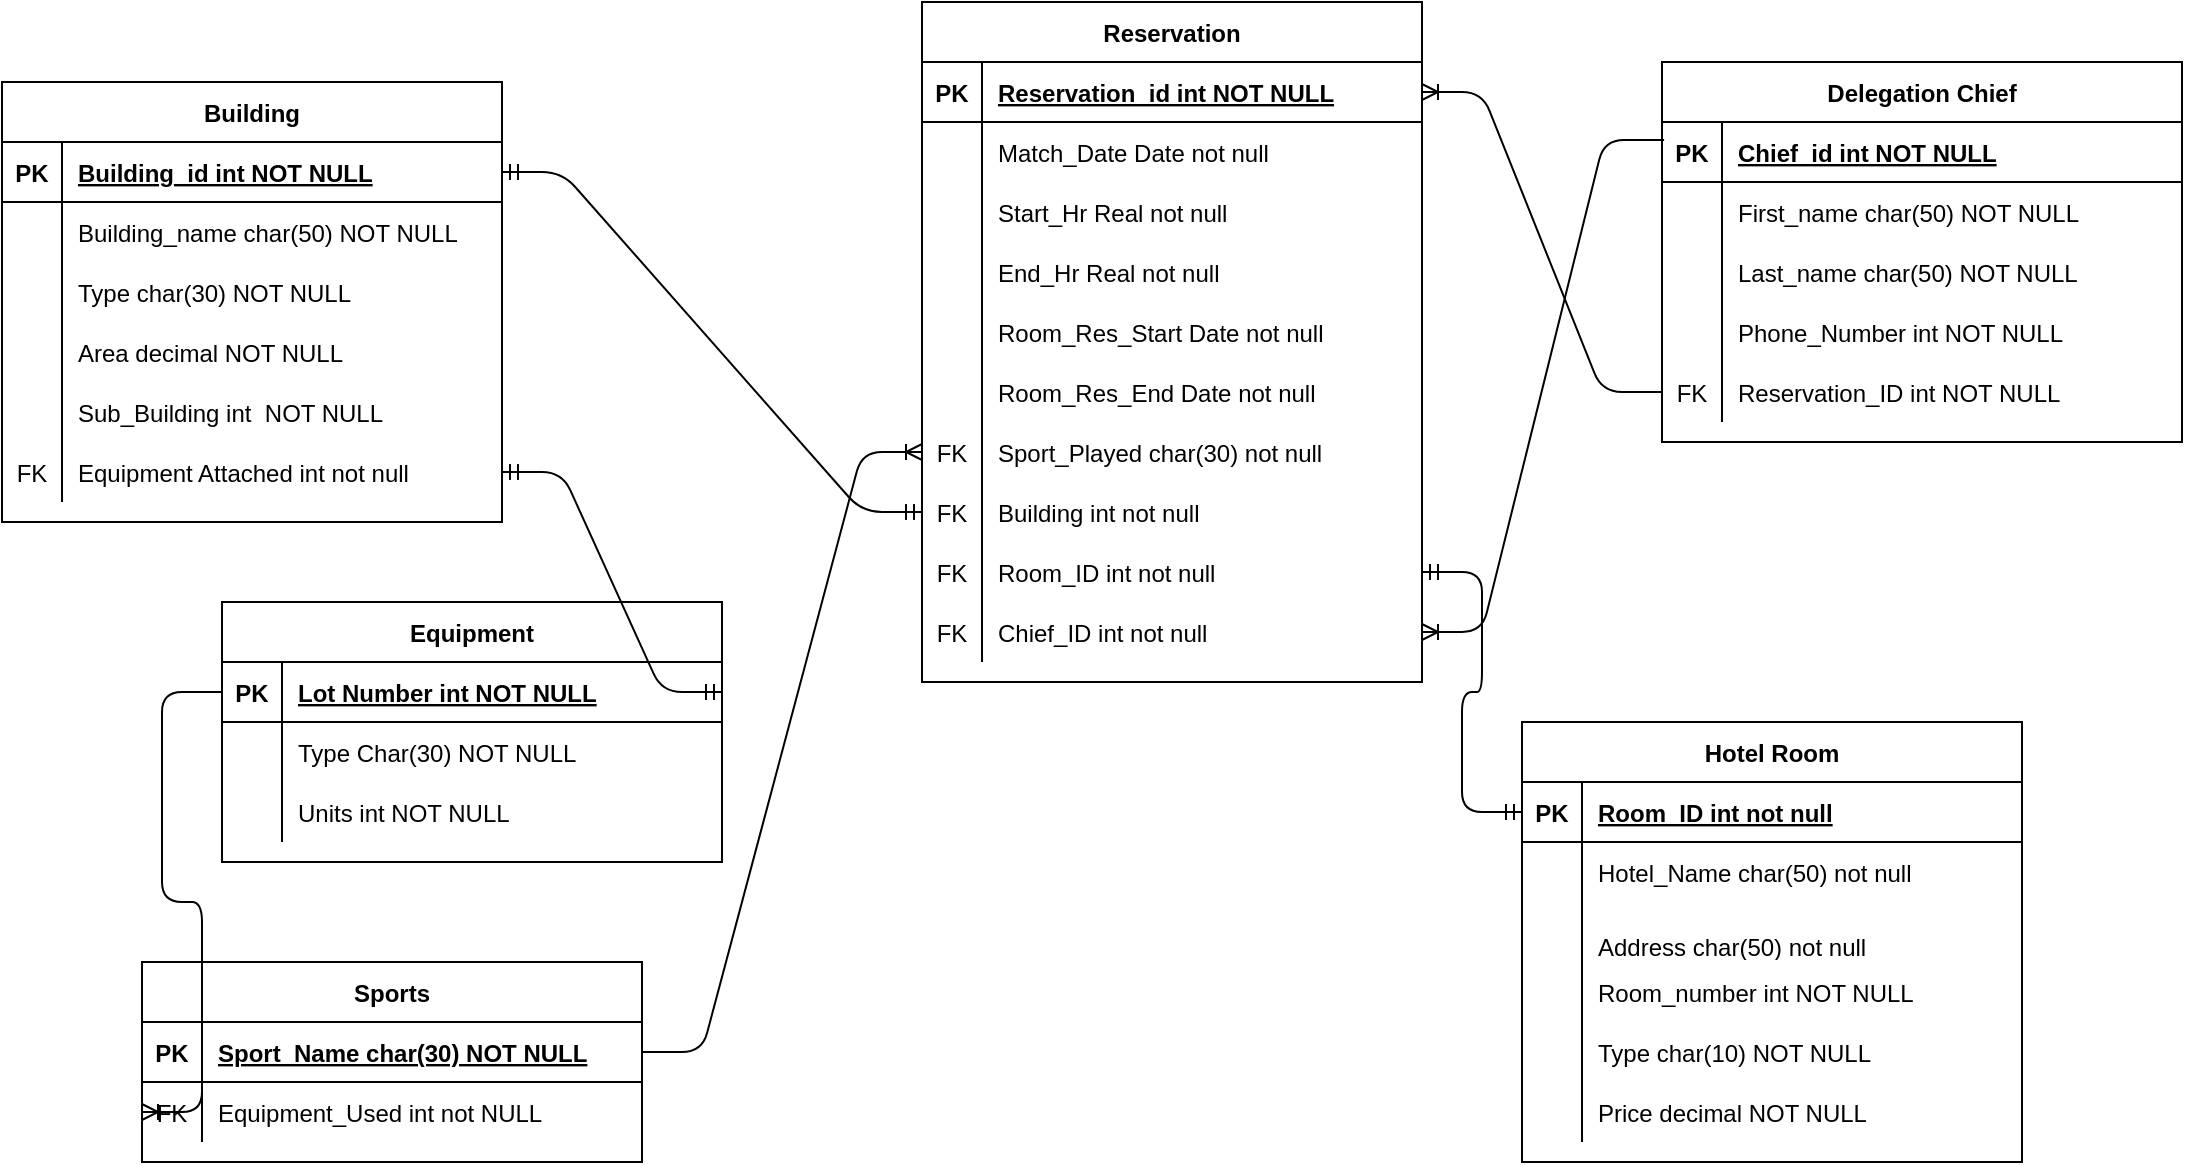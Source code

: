 <mxfile version="13.9.9" type="device"><diagram id="R2lEEEUBdFMjLlhIrx00" name="Page-1"><mxGraphModel dx="1534" dy="621" grid="1" gridSize="10" guides="1" tooltips="1" connect="1" arrows="1" fold="1" page="1" pageScale="1" pageWidth="1169" pageHeight="827" math="0" shadow="0" extFonts="Permanent Marker^https://fonts.googleapis.com/css?family=Permanent+Marker"><root><mxCell id="0"/><mxCell id="1" parent="0"/><mxCell id="C-vyLk0tnHw3VtMMgP7b-2" value="Hotel Room" style="shape=table;startSize=30;container=1;collapsible=1;childLayout=tableLayout;fixedRows=1;rowLines=0;fontStyle=1;align=center;resizeLast=1;" parent="1" vertex="1"><mxGeometry x="790" y="380" width="250" height="220" as="geometry"/></mxCell><mxCell id="C-vyLk0tnHw3VtMMgP7b-3" value="" style="shape=partialRectangle;collapsible=0;dropTarget=0;pointerEvents=0;fillColor=none;points=[[0,0.5],[1,0.5]];portConstraint=eastwest;top=0;left=0;right=0;bottom=1;" parent="C-vyLk0tnHw3VtMMgP7b-2" vertex="1"><mxGeometry y="30" width="250" height="30" as="geometry"/></mxCell><mxCell id="C-vyLk0tnHw3VtMMgP7b-4" value="PK" style="shape=partialRectangle;overflow=hidden;connectable=0;fillColor=none;top=0;left=0;bottom=0;right=0;fontStyle=1;" parent="C-vyLk0tnHw3VtMMgP7b-3" vertex="1"><mxGeometry width="30" height="30" as="geometry"/></mxCell><mxCell id="C-vyLk0tnHw3VtMMgP7b-5" value="Room_ID int not null" style="shape=partialRectangle;overflow=hidden;connectable=0;fillColor=none;top=0;left=0;bottom=0;right=0;align=left;spacingLeft=6;fontStyle=5;" parent="C-vyLk0tnHw3VtMMgP7b-3" vertex="1"><mxGeometry x="30" width="220" height="30" as="geometry"/></mxCell><mxCell id="C-vyLk0tnHw3VtMMgP7b-6" value="" style="shape=partialRectangle;collapsible=0;dropTarget=0;pointerEvents=0;fillColor=none;points=[[0,0.5],[1,0.5]];portConstraint=eastwest;top=0;left=0;right=0;bottom=0;" parent="C-vyLk0tnHw3VtMMgP7b-2" vertex="1"><mxGeometry y="60" width="250" height="30" as="geometry"/></mxCell><mxCell id="C-vyLk0tnHw3VtMMgP7b-7" value="" style="shape=partialRectangle;overflow=hidden;connectable=0;fillColor=none;top=0;left=0;bottom=0;right=0;" parent="C-vyLk0tnHw3VtMMgP7b-6" vertex="1"><mxGeometry width="30" height="30" as="geometry"/></mxCell><mxCell id="C-vyLk0tnHw3VtMMgP7b-8" value="Hotel_Name char(50) not null" style="shape=partialRectangle;overflow=hidden;connectable=0;fillColor=none;top=0;left=0;bottom=0;right=0;align=left;spacingLeft=6;" parent="C-vyLk0tnHw3VtMMgP7b-6" vertex="1"><mxGeometry x="30" width="220" height="30" as="geometry"/></mxCell><mxCell id="C-vyLk0tnHw3VtMMgP7b-9" value="" style="shape=partialRectangle;collapsible=0;dropTarget=0;pointerEvents=0;fillColor=none;points=[[0,0.5],[1,0.5]];portConstraint=eastwest;top=0;left=0;right=0;bottom=0;" parent="C-vyLk0tnHw3VtMMgP7b-2" vertex="1"><mxGeometry y="90" width="250" height="30" as="geometry"/></mxCell><mxCell id="C-vyLk0tnHw3VtMMgP7b-10" value="" style="shape=partialRectangle;overflow=hidden;connectable=0;fillColor=none;top=0;left=0;bottom=0;right=0;" parent="C-vyLk0tnHw3VtMMgP7b-9" vertex="1"><mxGeometry width="30" height="30" as="geometry"/></mxCell><mxCell id="C-vyLk0tnHw3VtMMgP7b-11" value="&#10;Address char(50) not null&#10;" style="shape=partialRectangle;overflow=hidden;connectable=0;fillColor=none;top=0;left=0;bottom=0;right=0;align=left;spacingLeft=6;" parent="C-vyLk0tnHw3VtMMgP7b-9" vertex="1"><mxGeometry x="30" width="220" height="30" as="geometry"/></mxCell><mxCell id="I4n3skwl-xkQf26z5Y97-52" style="shape=partialRectangle;collapsible=0;dropTarget=0;pointerEvents=0;fillColor=none;points=[[0,0.5],[1,0.5]];portConstraint=eastwest;top=0;left=0;right=0;bottom=0;" vertex="1" parent="C-vyLk0tnHw3VtMMgP7b-2"><mxGeometry y="120" width="250" height="30" as="geometry"/></mxCell><mxCell id="I4n3skwl-xkQf26z5Y97-53" style="shape=partialRectangle;overflow=hidden;connectable=0;fillColor=none;top=0;left=0;bottom=0;right=0;" vertex="1" parent="I4n3skwl-xkQf26z5Y97-52"><mxGeometry width="30" height="30" as="geometry"/></mxCell><mxCell id="I4n3skwl-xkQf26z5Y97-54" value="Room_number int NOT NULL" style="shape=partialRectangle;overflow=hidden;connectable=0;fillColor=none;top=0;left=0;bottom=0;right=0;align=left;spacingLeft=6;" vertex="1" parent="I4n3skwl-xkQf26z5Y97-52"><mxGeometry x="30" width="220" height="30" as="geometry"/></mxCell><mxCell id="I4n3skwl-xkQf26z5Y97-55" style="shape=partialRectangle;collapsible=0;dropTarget=0;pointerEvents=0;fillColor=none;points=[[0,0.5],[1,0.5]];portConstraint=eastwest;top=0;left=0;right=0;bottom=0;" vertex="1" parent="C-vyLk0tnHw3VtMMgP7b-2"><mxGeometry y="150" width="250" height="30" as="geometry"/></mxCell><mxCell id="I4n3skwl-xkQf26z5Y97-56" style="shape=partialRectangle;overflow=hidden;connectable=0;fillColor=none;top=0;left=0;bottom=0;right=0;" vertex="1" parent="I4n3skwl-xkQf26z5Y97-55"><mxGeometry width="30" height="30" as="geometry"/></mxCell><mxCell id="I4n3skwl-xkQf26z5Y97-57" value="Type char(10) NOT NULL" style="shape=partialRectangle;overflow=hidden;connectable=0;fillColor=none;top=0;left=0;bottom=0;right=0;align=left;spacingLeft=6;" vertex="1" parent="I4n3skwl-xkQf26z5Y97-55"><mxGeometry x="30" width="220" height="30" as="geometry"/></mxCell><mxCell id="I4n3skwl-xkQf26z5Y97-58" style="shape=partialRectangle;collapsible=0;dropTarget=0;pointerEvents=0;fillColor=none;points=[[0,0.5],[1,0.5]];portConstraint=eastwest;top=0;left=0;right=0;bottom=0;" vertex="1" parent="C-vyLk0tnHw3VtMMgP7b-2"><mxGeometry y="180" width="250" height="30" as="geometry"/></mxCell><mxCell id="I4n3skwl-xkQf26z5Y97-59" style="shape=partialRectangle;overflow=hidden;connectable=0;fillColor=none;top=0;left=0;bottom=0;right=0;" vertex="1" parent="I4n3skwl-xkQf26z5Y97-58"><mxGeometry width="30" height="30" as="geometry"/></mxCell><mxCell id="I4n3skwl-xkQf26z5Y97-60" value="Price decimal NOT NULL" style="shape=partialRectangle;overflow=hidden;connectable=0;fillColor=none;top=0;left=0;bottom=0;right=0;align=left;spacingLeft=6;" vertex="1" parent="I4n3skwl-xkQf26z5Y97-58"><mxGeometry x="30" width="220" height="30" as="geometry"/></mxCell><mxCell id="C-vyLk0tnHw3VtMMgP7b-13" value="Equipment" style="shape=table;startSize=30;container=1;collapsible=1;childLayout=tableLayout;fixedRows=1;rowLines=0;fontStyle=1;align=center;resizeLast=1;" parent="1" vertex="1"><mxGeometry x="140" y="320" width="250" height="130" as="geometry"/></mxCell><mxCell id="C-vyLk0tnHw3VtMMgP7b-14" value="" style="shape=partialRectangle;collapsible=0;dropTarget=0;pointerEvents=0;fillColor=none;points=[[0,0.5],[1,0.5]];portConstraint=eastwest;top=0;left=0;right=0;bottom=1;" parent="C-vyLk0tnHw3VtMMgP7b-13" vertex="1"><mxGeometry y="30" width="250" height="30" as="geometry"/></mxCell><mxCell id="C-vyLk0tnHw3VtMMgP7b-15" value="PK" style="shape=partialRectangle;overflow=hidden;connectable=0;fillColor=none;top=0;left=0;bottom=0;right=0;fontStyle=1;" parent="C-vyLk0tnHw3VtMMgP7b-14" vertex="1"><mxGeometry width="30" height="30" as="geometry"/></mxCell><mxCell id="C-vyLk0tnHw3VtMMgP7b-16" value="Lot Number int NOT NULL " style="shape=partialRectangle;overflow=hidden;connectable=0;fillColor=none;top=0;left=0;bottom=0;right=0;align=left;spacingLeft=6;fontStyle=5;" parent="C-vyLk0tnHw3VtMMgP7b-14" vertex="1"><mxGeometry x="30" width="220" height="30" as="geometry"/></mxCell><mxCell id="C-vyLk0tnHw3VtMMgP7b-17" value="" style="shape=partialRectangle;collapsible=0;dropTarget=0;pointerEvents=0;fillColor=none;points=[[0,0.5],[1,0.5]];portConstraint=eastwest;top=0;left=0;right=0;bottom=0;" parent="C-vyLk0tnHw3VtMMgP7b-13" vertex="1"><mxGeometry y="60" width="250" height="30" as="geometry"/></mxCell><mxCell id="C-vyLk0tnHw3VtMMgP7b-18" value="" style="shape=partialRectangle;overflow=hidden;connectable=0;fillColor=none;top=0;left=0;bottom=0;right=0;" parent="C-vyLk0tnHw3VtMMgP7b-17" vertex="1"><mxGeometry width="30" height="30" as="geometry"/></mxCell><mxCell id="C-vyLk0tnHw3VtMMgP7b-19" value="Type Char(30) NOT NULL" style="shape=partialRectangle;overflow=hidden;connectable=0;fillColor=none;top=0;left=0;bottom=0;right=0;align=left;spacingLeft=6;" parent="C-vyLk0tnHw3VtMMgP7b-17" vertex="1"><mxGeometry x="30" width="220" height="30" as="geometry"/></mxCell><mxCell id="C-vyLk0tnHw3VtMMgP7b-20" value="" style="shape=partialRectangle;collapsible=0;dropTarget=0;pointerEvents=0;fillColor=none;points=[[0,0.5],[1,0.5]];portConstraint=eastwest;top=0;left=0;right=0;bottom=0;" parent="C-vyLk0tnHw3VtMMgP7b-13" vertex="1"><mxGeometry y="90" width="250" height="30" as="geometry"/></mxCell><mxCell id="C-vyLk0tnHw3VtMMgP7b-21" value="" style="shape=partialRectangle;overflow=hidden;connectable=0;fillColor=none;top=0;left=0;bottom=0;right=0;" parent="C-vyLk0tnHw3VtMMgP7b-20" vertex="1"><mxGeometry width="30" height="30" as="geometry"/></mxCell><mxCell id="C-vyLk0tnHw3VtMMgP7b-22" value="Units int NOT NULL" style="shape=partialRectangle;overflow=hidden;connectable=0;fillColor=none;top=0;left=0;bottom=0;right=0;align=left;spacingLeft=6;" parent="C-vyLk0tnHw3VtMMgP7b-20" vertex="1"><mxGeometry x="30" width="220" height="30" as="geometry"/></mxCell><mxCell id="C-vyLk0tnHw3VtMMgP7b-23" value="Building" style="shape=table;startSize=30;container=1;collapsible=1;childLayout=tableLayout;fixedRows=1;rowLines=0;fontStyle=1;align=center;resizeLast=1;" parent="1" vertex="1"><mxGeometry x="30" y="60" width="250" height="220" as="geometry"/></mxCell><mxCell id="C-vyLk0tnHw3VtMMgP7b-24" value="" style="shape=partialRectangle;collapsible=0;dropTarget=0;pointerEvents=0;fillColor=none;points=[[0,0.5],[1,0.5]];portConstraint=eastwest;top=0;left=0;right=0;bottom=1;" parent="C-vyLk0tnHw3VtMMgP7b-23" vertex="1"><mxGeometry y="30" width="250" height="30" as="geometry"/></mxCell><mxCell id="C-vyLk0tnHw3VtMMgP7b-25" value="PK" style="shape=partialRectangle;overflow=hidden;connectable=0;fillColor=none;top=0;left=0;bottom=0;right=0;fontStyle=1;" parent="C-vyLk0tnHw3VtMMgP7b-24" vertex="1"><mxGeometry width="30" height="30" as="geometry"/></mxCell><mxCell id="C-vyLk0tnHw3VtMMgP7b-26" value="Building_id int NOT NULL " style="shape=partialRectangle;overflow=hidden;connectable=0;fillColor=none;top=0;left=0;bottom=0;right=0;align=left;spacingLeft=6;fontStyle=5;" parent="C-vyLk0tnHw3VtMMgP7b-24" vertex="1"><mxGeometry x="30" width="220" height="30" as="geometry"/></mxCell><mxCell id="C-vyLk0tnHw3VtMMgP7b-27" value="" style="shape=partialRectangle;collapsible=0;dropTarget=0;pointerEvents=0;fillColor=none;points=[[0,0.5],[1,0.5]];portConstraint=eastwest;top=0;left=0;right=0;bottom=0;" parent="C-vyLk0tnHw3VtMMgP7b-23" vertex="1"><mxGeometry y="60" width="250" height="30" as="geometry"/></mxCell><mxCell id="C-vyLk0tnHw3VtMMgP7b-28" value="" style="shape=partialRectangle;overflow=hidden;connectable=0;fillColor=none;top=0;left=0;bottom=0;right=0;" parent="C-vyLk0tnHw3VtMMgP7b-27" vertex="1"><mxGeometry width="30" height="30" as="geometry"/></mxCell><mxCell id="C-vyLk0tnHw3VtMMgP7b-29" value="Building_name char(50) NOT NULL" style="shape=partialRectangle;overflow=hidden;connectable=0;fillColor=none;top=0;left=0;bottom=0;right=0;align=left;spacingLeft=6;" parent="C-vyLk0tnHw3VtMMgP7b-27" vertex="1"><mxGeometry x="30" width="220" height="30" as="geometry"/></mxCell><mxCell id="I4n3skwl-xkQf26z5Y97-31" style="shape=partialRectangle;collapsible=0;dropTarget=0;pointerEvents=0;fillColor=none;points=[[0,0.5],[1,0.5]];portConstraint=eastwest;top=0;left=0;right=0;bottom=0;" vertex="1" parent="C-vyLk0tnHw3VtMMgP7b-23"><mxGeometry y="90" width="250" height="30" as="geometry"/></mxCell><mxCell id="I4n3skwl-xkQf26z5Y97-32" style="shape=partialRectangle;overflow=hidden;connectable=0;fillColor=none;top=0;left=0;bottom=0;right=0;" vertex="1" parent="I4n3skwl-xkQf26z5Y97-31"><mxGeometry width="30" height="30" as="geometry"/></mxCell><mxCell id="I4n3skwl-xkQf26z5Y97-33" value="Type char(30) NOT NULL" style="shape=partialRectangle;overflow=hidden;connectable=0;fillColor=none;top=0;left=0;bottom=0;right=0;align=left;spacingLeft=6;" vertex="1" parent="I4n3skwl-xkQf26z5Y97-31"><mxGeometry x="30" width="220" height="30" as="geometry"/></mxCell><mxCell id="I4n3skwl-xkQf26z5Y97-34" style="shape=partialRectangle;collapsible=0;dropTarget=0;pointerEvents=0;fillColor=none;points=[[0,0.5],[1,0.5]];portConstraint=eastwest;top=0;left=0;right=0;bottom=0;" vertex="1" parent="C-vyLk0tnHw3VtMMgP7b-23"><mxGeometry y="120" width="250" height="30" as="geometry"/></mxCell><mxCell id="I4n3skwl-xkQf26z5Y97-35" style="shape=partialRectangle;overflow=hidden;connectable=0;fillColor=none;top=0;left=0;bottom=0;right=0;" vertex="1" parent="I4n3skwl-xkQf26z5Y97-34"><mxGeometry width="30" height="30" as="geometry"/></mxCell><mxCell id="I4n3skwl-xkQf26z5Y97-36" value="Area decimal NOT NULL" style="shape=partialRectangle;overflow=hidden;connectable=0;fillColor=none;top=0;left=0;bottom=0;right=0;align=left;spacingLeft=6;" vertex="1" parent="I4n3skwl-xkQf26z5Y97-34"><mxGeometry x="30" width="220" height="30" as="geometry"/></mxCell><mxCell id="I4n3skwl-xkQf26z5Y97-37" style="shape=partialRectangle;collapsible=0;dropTarget=0;pointerEvents=0;fillColor=none;points=[[0,0.5],[1,0.5]];portConstraint=eastwest;top=0;left=0;right=0;bottom=0;" vertex="1" parent="C-vyLk0tnHw3VtMMgP7b-23"><mxGeometry y="150" width="250" height="30" as="geometry"/></mxCell><mxCell id="I4n3skwl-xkQf26z5Y97-38" style="shape=partialRectangle;overflow=hidden;connectable=0;fillColor=none;top=0;left=0;bottom=0;right=0;" vertex="1" parent="I4n3skwl-xkQf26z5Y97-37"><mxGeometry width="30" height="30" as="geometry"/></mxCell><mxCell id="I4n3skwl-xkQf26z5Y97-39" value="Sub_Building int  NOT NULL" style="shape=partialRectangle;overflow=hidden;connectable=0;fillColor=none;top=0;left=0;bottom=0;right=0;align=left;spacingLeft=6;" vertex="1" parent="I4n3skwl-xkQf26z5Y97-37"><mxGeometry x="30" width="220" height="30" as="geometry"/></mxCell><mxCell id="I4n3skwl-xkQf26z5Y97-43" style="shape=partialRectangle;collapsible=0;dropTarget=0;pointerEvents=0;fillColor=none;points=[[0,0.5],[1,0.5]];portConstraint=eastwest;top=0;left=0;right=0;bottom=0;" vertex="1" parent="C-vyLk0tnHw3VtMMgP7b-23"><mxGeometry y="180" width="250" height="30" as="geometry"/></mxCell><mxCell id="I4n3skwl-xkQf26z5Y97-44" value="FK" style="shape=partialRectangle;overflow=hidden;connectable=0;fillColor=none;top=0;left=0;bottom=0;right=0;" vertex="1" parent="I4n3skwl-xkQf26z5Y97-43"><mxGeometry width="30" height="30" as="geometry"/></mxCell><mxCell id="I4n3skwl-xkQf26z5Y97-45" value="Equipment Attached int not null" style="shape=partialRectangle;overflow=hidden;connectable=0;fillColor=none;top=0;left=0;bottom=0;right=0;align=left;spacingLeft=6;" vertex="1" parent="I4n3skwl-xkQf26z5Y97-43"><mxGeometry x="30" width="220" height="30" as="geometry"/></mxCell><mxCell id="I4n3skwl-xkQf26z5Y97-1" value="Sports" style="shape=table;startSize=30;container=1;collapsible=1;childLayout=tableLayout;fixedRows=1;rowLines=0;fontStyle=1;align=center;resizeLast=1;" vertex="1" parent="1"><mxGeometry x="100" y="500" width="250" height="100" as="geometry"/></mxCell><mxCell id="I4n3skwl-xkQf26z5Y97-2" value="" style="shape=partialRectangle;collapsible=0;dropTarget=0;pointerEvents=0;fillColor=none;points=[[0,0.5],[1,0.5]];portConstraint=eastwest;top=0;left=0;right=0;bottom=1;" vertex="1" parent="I4n3skwl-xkQf26z5Y97-1"><mxGeometry y="30" width="250" height="30" as="geometry"/></mxCell><mxCell id="I4n3skwl-xkQf26z5Y97-3" value="PK" style="shape=partialRectangle;overflow=hidden;connectable=0;fillColor=none;top=0;left=0;bottom=0;right=0;fontStyle=1;" vertex="1" parent="I4n3skwl-xkQf26z5Y97-2"><mxGeometry width="30" height="30" as="geometry"/></mxCell><mxCell id="I4n3skwl-xkQf26z5Y97-4" value="Sport_Name char(30) NOT NULL " style="shape=partialRectangle;overflow=hidden;connectable=0;fillColor=none;top=0;left=0;bottom=0;right=0;align=left;spacingLeft=6;fontStyle=5;" vertex="1" parent="I4n3skwl-xkQf26z5Y97-2"><mxGeometry x="30" width="220" height="30" as="geometry"/></mxCell><mxCell id="I4n3skwl-xkQf26z5Y97-5" value="" style="shape=partialRectangle;collapsible=0;dropTarget=0;pointerEvents=0;fillColor=none;points=[[0,0.5],[1,0.5]];portConstraint=eastwest;top=0;left=0;right=0;bottom=0;" vertex="1" parent="I4n3skwl-xkQf26z5Y97-1"><mxGeometry y="60" width="250" height="30" as="geometry"/></mxCell><mxCell id="I4n3skwl-xkQf26z5Y97-6" value="FK" style="shape=partialRectangle;overflow=hidden;connectable=0;fillColor=none;top=0;left=0;bottom=0;right=0;" vertex="1" parent="I4n3skwl-xkQf26z5Y97-5"><mxGeometry width="30" height="30" as="geometry"/></mxCell><mxCell id="I4n3skwl-xkQf26z5Y97-7" value="Equipment_Used int not NULL" style="shape=partialRectangle;overflow=hidden;connectable=0;fillColor=none;top=0;left=0;bottom=0;right=0;align=left;spacingLeft=6;" vertex="1" parent="I4n3skwl-xkQf26z5Y97-5"><mxGeometry x="30" width="220" height="30" as="geometry"/></mxCell><mxCell id="I4n3skwl-xkQf26z5Y97-11" value="Delegation Chief" style="shape=table;startSize=30;container=1;collapsible=1;childLayout=tableLayout;fixedRows=1;rowLines=0;fontStyle=1;align=center;resizeLast=1;" vertex="1" parent="1"><mxGeometry x="860" y="50" width="260" height="190" as="geometry"/></mxCell><mxCell id="I4n3skwl-xkQf26z5Y97-12" value="" style="shape=partialRectangle;collapsible=0;dropTarget=0;pointerEvents=0;fillColor=none;points=[[0,0.5],[1,0.5]];portConstraint=eastwest;top=0;left=0;right=0;bottom=1;" vertex="1" parent="I4n3skwl-xkQf26z5Y97-11"><mxGeometry y="30" width="260" height="30" as="geometry"/></mxCell><mxCell id="I4n3skwl-xkQf26z5Y97-13" value="PK" style="shape=partialRectangle;overflow=hidden;connectable=0;fillColor=none;top=0;left=0;bottom=0;right=0;fontStyle=1;" vertex="1" parent="I4n3skwl-xkQf26z5Y97-12"><mxGeometry width="30" height="30" as="geometry"/></mxCell><mxCell id="I4n3skwl-xkQf26z5Y97-14" value="Chief_id int NOT NULL " style="shape=partialRectangle;overflow=hidden;connectable=0;fillColor=none;top=0;left=0;bottom=0;right=0;align=left;spacingLeft=6;fontStyle=5;" vertex="1" parent="I4n3skwl-xkQf26z5Y97-12"><mxGeometry x="30" width="230" height="30" as="geometry"/></mxCell><mxCell id="I4n3skwl-xkQf26z5Y97-15" value="" style="shape=partialRectangle;collapsible=0;dropTarget=0;pointerEvents=0;fillColor=none;points=[[0,0.5],[1,0.5]];portConstraint=eastwest;top=0;left=0;right=0;bottom=0;" vertex="1" parent="I4n3skwl-xkQf26z5Y97-11"><mxGeometry y="60" width="260" height="30" as="geometry"/></mxCell><mxCell id="I4n3skwl-xkQf26z5Y97-16" value="" style="shape=partialRectangle;overflow=hidden;connectable=0;fillColor=none;top=0;left=0;bottom=0;right=0;" vertex="1" parent="I4n3skwl-xkQf26z5Y97-15"><mxGeometry width="30" height="30" as="geometry"/></mxCell><mxCell id="I4n3skwl-xkQf26z5Y97-17" value="First_name char(50) NOT NULL" style="shape=partialRectangle;overflow=hidden;connectable=0;fillColor=none;top=0;left=0;bottom=0;right=0;align=left;spacingLeft=6;" vertex="1" parent="I4n3skwl-xkQf26z5Y97-15"><mxGeometry x="30" width="230" height="30" as="geometry"/></mxCell><mxCell id="I4n3skwl-xkQf26z5Y97-18" value="" style="shape=partialRectangle;collapsible=0;dropTarget=0;pointerEvents=0;fillColor=none;points=[[0,0.5],[1,0.5]];portConstraint=eastwest;top=0;left=0;right=0;bottom=0;" vertex="1" parent="I4n3skwl-xkQf26z5Y97-11"><mxGeometry y="90" width="260" height="30" as="geometry"/></mxCell><mxCell id="I4n3skwl-xkQf26z5Y97-19" value="" style="shape=partialRectangle;overflow=hidden;connectable=0;fillColor=none;top=0;left=0;bottom=0;right=0;" vertex="1" parent="I4n3skwl-xkQf26z5Y97-18"><mxGeometry width="30" height="30" as="geometry"/></mxCell><mxCell id="I4n3skwl-xkQf26z5Y97-20" value="Last_name char(50) NOT NULL" style="shape=partialRectangle;overflow=hidden;connectable=0;fillColor=none;top=0;left=0;bottom=0;right=0;align=left;spacingLeft=6;" vertex="1" parent="I4n3skwl-xkQf26z5Y97-18"><mxGeometry x="30" width="230" height="30" as="geometry"/></mxCell><mxCell id="I4n3skwl-xkQf26z5Y97-46" style="shape=partialRectangle;collapsible=0;dropTarget=0;pointerEvents=0;fillColor=none;points=[[0,0.5],[1,0.5]];portConstraint=eastwest;top=0;left=0;right=0;bottom=0;" vertex="1" parent="I4n3skwl-xkQf26z5Y97-11"><mxGeometry y="120" width="260" height="30" as="geometry"/></mxCell><mxCell id="I4n3skwl-xkQf26z5Y97-47" style="shape=partialRectangle;overflow=hidden;connectable=0;fillColor=none;top=0;left=0;bottom=0;right=0;" vertex="1" parent="I4n3skwl-xkQf26z5Y97-46"><mxGeometry width="30" height="30" as="geometry"/></mxCell><mxCell id="I4n3skwl-xkQf26z5Y97-48" value="Phone_Number int NOT NULL" style="shape=partialRectangle;overflow=hidden;connectable=0;fillColor=none;top=0;left=0;bottom=0;right=0;align=left;spacingLeft=6;" vertex="1" parent="I4n3skwl-xkQf26z5Y97-46"><mxGeometry x="30" width="230" height="30" as="geometry"/></mxCell><mxCell id="I4n3skwl-xkQf26z5Y97-49" style="shape=partialRectangle;collapsible=0;dropTarget=0;pointerEvents=0;fillColor=none;points=[[0,0.5],[1,0.5]];portConstraint=eastwest;top=0;left=0;right=0;bottom=0;" vertex="1" parent="I4n3skwl-xkQf26z5Y97-11"><mxGeometry y="150" width="260" height="30" as="geometry"/></mxCell><mxCell id="I4n3skwl-xkQf26z5Y97-50" value="FK" style="shape=partialRectangle;overflow=hidden;connectable=0;fillColor=none;top=0;left=0;bottom=0;right=0;" vertex="1" parent="I4n3skwl-xkQf26z5Y97-49"><mxGeometry width="30" height="30" as="geometry"/></mxCell><mxCell id="I4n3skwl-xkQf26z5Y97-51" value="Reservation_ID int NOT NULL" style="shape=partialRectangle;overflow=hidden;connectable=0;fillColor=none;top=0;left=0;bottom=0;right=0;align=left;spacingLeft=6;" vertex="1" parent="I4n3skwl-xkQf26z5Y97-49"><mxGeometry x="30" width="230" height="30" as="geometry"/></mxCell><mxCell id="I4n3skwl-xkQf26z5Y97-21" value="Reservation" style="shape=table;startSize=30;container=1;collapsible=1;childLayout=tableLayout;fixedRows=1;rowLines=0;fontStyle=1;align=center;resizeLast=1;" vertex="1" parent="1"><mxGeometry x="490" y="20" width="250" height="340" as="geometry"/></mxCell><mxCell id="I4n3skwl-xkQf26z5Y97-22" value="" style="shape=partialRectangle;collapsible=0;dropTarget=0;pointerEvents=0;fillColor=none;points=[[0,0.5],[1,0.5]];portConstraint=eastwest;top=0;left=0;right=0;bottom=1;" vertex="1" parent="I4n3skwl-xkQf26z5Y97-21"><mxGeometry y="30" width="250" height="30" as="geometry"/></mxCell><mxCell id="I4n3skwl-xkQf26z5Y97-23" value="PK" style="shape=partialRectangle;overflow=hidden;connectable=0;fillColor=none;top=0;left=0;bottom=0;right=0;fontStyle=1;" vertex="1" parent="I4n3skwl-xkQf26z5Y97-22"><mxGeometry width="30" height="30" as="geometry"/></mxCell><mxCell id="I4n3skwl-xkQf26z5Y97-24" value="Reservation_id int NOT NULL " style="shape=partialRectangle;overflow=hidden;connectable=0;fillColor=none;top=0;left=0;bottom=0;right=0;align=left;spacingLeft=6;fontStyle=5;" vertex="1" parent="I4n3skwl-xkQf26z5Y97-22"><mxGeometry x="30" width="220" height="30" as="geometry"/></mxCell><mxCell id="I4n3skwl-xkQf26z5Y97-25" value="" style="shape=partialRectangle;collapsible=0;dropTarget=0;pointerEvents=0;fillColor=none;points=[[0,0.5],[1,0.5]];portConstraint=eastwest;top=0;left=0;right=0;bottom=0;" vertex="1" parent="I4n3skwl-xkQf26z5Y97-21"><mxGeometry y="60" width="250" height="30" as="geometry"/></mxCell><mxCell id="I4n3skwl-xkQf26z5Y97-26" value="" style="shape=partialRectangle;overflow=hidden;connectable=0;fillColor=none;top=0;left=0;bottom=0;right=0;" vertex="1" parent="I4n3skwl-xkQf26z5Y97-25"><mxGeometry width="30" height="30" as="geometry"/></mxCell><mxCell id="I4n3skwl-xkQf26z5Y97-27" value="Match_Date Date not null" style="shape=partialRectangle;overflow=hidden;connectable=0;fillColor=none;top=0;left=0;bottom=0;right=0;align=left;spacingLeft=6;" vertex="1" parent="I4n3skwl-xkQf26z5Y97-25"><mxGeometry x="30" width="220" height="30" as="geometry"/></mxCell><mxCell id="I4n3skwl-xkQf26z5Y97-28" value="" style="shape=partialRectangle;collapsible=0;dropTarget=0;pointerEvents=0;fillColor=none;points=[[0,0.5],[1,0.5]];portConstraint=eastwest;top=0;left=0;right=0;bottom=0;" vertex="1" parent="I4n3skwl-xkQf26z5Y97-21"><mxGeometry y="90" width="250" height="30" as="geometry"/></mxCell><mxCell id="I4n3skwl-xkQf26z5Y97-29" value="" style="shape=partialRectangle;overflow=hidden;connectable=0;fillColor=none;top=0;left=0;bottom=0;right=0;" vertex="1" parent="I4n3skwl-xkQf26z5Y97-28"><mxGeometry width="30" height="30" as="geometry"/></mxCell><mxCell id="I4n3skwl-xkQf26z5Y97-30" value="Start_Hr Real not null" style="shape=partialRectangle;overflow=hidden;connectable=0;fillColor=none;top=0;left=0;bottom=0;right=0;align=left;spacingLeft=6;" vertex="1" parent="I4n3skwl-xkQf26z5Y97-28"><mxGeometry x="30" width="220" height="30" as="geometry"/></mxCell><mxCell id="I4n3skwl-xkQf26z5Y97-61" style="shape=partialRectangle;collapsible=0;dropTarget=0;pointerEvents=0;fillColor=none;points=[[0,0.5],[1,0.5]];portConstraint=eastwest;top=0;left=0;right=0;bottom=0;" vertex="1" parent="I4n3skwl-xkQf26z5Y97-21"><mxGeometry y="120" width="250" height="30" as="geometry"/></mxCell><mxCell id="I4n3skwl-xkQf26z5Y97-62" style="shape=partialRectangle;overflow=hidden;connectable=0;fillColor=none;top=0;left=0;bottom=0;right=0;" vertex="1" parent="I4n3skwl-xkQf26z5Y97-61"><mxGeometry width="30" height="30" as="geometry"/></mxCell><mxCell id="I4n3skwl-xkQf26z5Y97-63" value="End_Hr Real not null" style="shape=partialRectangle;overflow=hidden;connectable=0;fillColor=none;top=0;left=0;bottom=0;right=0;align=left;spacingLeft=6;" vertex="1" parent="I4n3skwl-xkQf26z5Y97-61"><mxGeometry x="30" width="220" height="30" as="geometry"/></mxCell><mxCell id="I4n3skwl-xkQf26z5Y97-64" style="shape=partialRectangle;collapsible=0;dropTarget=0;pointerEvents=0;fillColor=none;points=[[0,0.5],[1,0.5]];portConstraint=eastwest;top=0;left=0;right=0;bottom=0;" vertex="1" parent="I4n3skwl-xkQf26z5Y97-21"><mxGeometry y="150" width="250" height="30" as="geometry"/></mxCell><mxCell id="I4n3skwl-xkQf26z5Y97-65" style="shape=partialRectangle;overflow=hidden;connectable=0;fillColor=none;top=0;left=0;bottom=0;right=0;" vertex="1" parent="I4n3skwl-xkQf26z5Y97-64"><mxGeometry width="30" height="30" as="geometry"/></mxCell><mxCell id="I4n3skwl-xkQf26z5Y97-66" value="Room_Res_Start Date not null" style="shape=partialRectangle;overflow=hidden;connectable=0;fillColor=none;top=0;left=0;bottom=0;right=0;align=left;spacingLeft=6;" vertex="1" parent="I4n3skwl-xkQf26z5Y97-64"><mxGeometry x="30" width="220" height="30" as="geometry"/></mxCell><mxCell id="I4n3skwl-xkQf26z5Y97-67" style="shape=partialRectangle;collapsible=0;dropTarget=0;pointerEvents=0;fillColor=none;points=[[0,0.5],[1,0.5]];portConstraint=eastwest;top=0;left=0;right=0;bottom=0;" vertex="1" parent="I4n3skwl-xkQf26z5Y97-21"><mxGeometry y="180" width="250" height="30" as="geometry"/></mxCell><mxCell id="I4n3skwl-xkQf26z5Y97-68" style="shape=partialRectangle;overflow=hidden;connectable=0;fillColor=none;top=0;left=0;bottom=0;right=0;" vertex="1" parent="I4n3skwl-xkQf26z5Y97-67"><mxGeometry width="30" height="30" as="geometry"/></mxCell><mxCell id="I4n3skwl-xkQf26z5Y97-69" value="Room_Res_End Date not null" style="shape=partialRectangle;overflow=hidden;connectable=0;fillColor=none;top=0;left=0;bottom=0;right=0;align=left;spacingLeft=6;" vertex="1" parent="I4n3skwl-xkQf26z5Y97-67"><mxGeometry x="30" width="220" height="30" as="geometry"/></mxCell><mxCell id="I4n3skwl-xkQf26z5Y97-70" style="shape=partialRectangle;collapsible=0;dropTarget=0;pointerEvents=0;fillColor=none;points=[[0,0.5],[1,0.5]];portConstraint=eastwest;top=0;left=0;right=0;bottom=0;" vertex="1" parent="I4n3skwl-xkQf26z5Y97-21"><mxGeometry y="210" width="250" height="30" as="geometry"/></mxCell><mxCell id="I4n3skwl-xkQf26z5Y97-71" value="FK" style="shape=partialRectangle;overflow=hidden;connectable=0;fillColor=none;top=0;left=0;bottom=0;right=0;" vertex="1" parent="I4n3skwl-xkQf26z5Y97-70"><mxGeometry width="30" height="30" as="geometry"/></mxCell><mxCell id="I4n3skwl-xkQf26z5Y97-72" value="Sport_Played char(30) not null" style="shape=partialRectangle;overflow=hidden;connectable=0;fillColor=none;top=0;left=0;bottom=0;right=0;align=left;spacingLeft=6;" vertex="1" parent="I4n3skwl-xkQf26z5Y97-70"><mxGeometry x="30" width="220" height="30" as="geometry"/></mxCell><mxCell id="I4n3skwl-xkQf26z5Y97-73" style="shape=partialRectangle;collapsible=0;dropTarget=0;pointerEvents=0;fillColor=none;points=[[0,0.5],[1,0.5]];portConstraint=eastwest;top=0;left=0;right=0;bottom=0;" vertex="1" parent="I4n3skwl-xkQf26z5Y97-21"><mxGeometry y="240" width="250" height="30" as="geometry"/></mxCell><mxCell id="I4n3skwl-xkQf26z5Y97-74" value="FK" style="shape=partialRectangle;overflow=hidden;connectable=0;fillColor=none;top=0;left=0;bottom=0;right=0;" vertex="1" parent="I4n3skwl-xkQf26z5Y97-73"><mxGeometry width="30" height="30" as="geometry"/></mxCell><mxCell id="I4n3skwl-xkQf26z5Y97-75" value="Building int not null" style="shape=partialRectangle;overflow=hidden;connectable=0;fillColor=none;top=0;left=0;bottom=0;right=0;align=left;spacingLeft=6;" vertex="1" parent="I4n3skwl-xkQf26z5Y97-73"><mxGeometry x="30" width="220" height="30" as="geometry"/></mxCell><mxCell id="I4n3skwl-xkQf26z5Y97-79" style="shape=partialRectangle;collapsible=0;dropTarget=0;pointerEvents=0;fillColor=none;points=[[0,0.5],[1,0.5]];portConstraint=eastwest;top=0;left=0;right=0;bottom=0;" vertex="1" parent="I4n3skwl-xkQf26z5Y97-21"><mxGeometry y="270" width="250" height="30" as="geometry"/></mxCell><mxCell id="I4n3skwl-xkQf26z5Y97-80" value="FK" style="shape=partialRectangle;overflow=hidden;connectable=0;fillColor=none;top=0;left=0;bottom=0;right=0;" vertex="1" parent="I4n3skwl-xkQf26z5Y97-79"><mxGeometry width="30" height="30" as="geometry"/></mxCell><mxCell id="I4n3skwl-xkQf26z5Y97-81" value="Room_ID int not null" style="shape=partialRectangle;overflow=hidden;connectable=0;fillColor=none;top=0;left=0;bottom=0;right=0;align=left;spacingLeft=6;" vertex="1" parent="I4n3skwl-xkQf26z5Y97-79"><mxGeometry x="30" width="220" height="30" as="geometry"/></mxCell><mxCell id="I4n3skwl-xkQf26z5Y97-82" style="shape=partialRectangle;collapsible=0;dropTarget=0;pointerEvents=0;fillColor=none;points=[[0,0.5],[1,0.5]];portConstraint=eastwest;top=0;left=0;right=0;bottom=0;" vertex="1" parent="I4n3skwl-xkQf26z5Y97-21"><mxGeometry y="300" width="250" height="30" as="geometry"/></mxCell><mxCell id="I4n3skwl-xkQf26z5Y97-83" value="FK" style="shape=partialRectangle;overflow=hidden;connectable=0;fillColor=none;top=0;left=0;bottom=0;right=0;" vertex="1" parent="I4n3skwl-xkQf26z5Y97-82"><mxGeometry width="30" height="30" as="geometry"/></mxCell><mxCell id="I4n3skwl-xkQf26z5Y97-84" value="Chief_ID int not null" style="shape=partialRectangle;overflow=hidden;connectable=0;fillColor=none;top=0;left=0;bottom=0;right=0;align=left;spacingLeft=6;" vertex="1" parent="I4n3skwl-xkQf26z5Y97-82"><mxGeometry x="30" width="220" height="30" as="geometry"/></mxCell><mxCell id="I4n3skwl-xkQf26z5Y97-85" value="" style="edgeStyle=entityRelationEdgeStyle;fontSize=12;html=1;endArrow=ERmandOne;startArrow=ERmandOne;exitX=1;exitY=0.5;exitDx=0;exitDy=0;entryX=1;entryY=0.5;entryDx=0;entryDy=0;" edge="1" parent="1" source="C-vyLk0tnHw3VtMMgP7b-14" target="I4n3skwl-xkQf26z5Y97-43"><mxGeometry width="100" height="100" relative="1" as="geometry"><mxPoint x="310" y="360" as="sourcePoint"/><mxPoint x="410" y="260" as="targetPoint"/></mxGeometry></mxCell><mxCell id="I4n3skwl-xkQf26z5Y97-86" value="" style="edgeStyle=entityRelationEdgeStyle;fontSize=12;html=1;endArrow=ERoneToMany;exitX=0;exitY=0.5;exitDx=0;exitDy=0;entryX=0;entryY=0.5;entryDx=0;entryDy=0;" edge="1" parent="1" source="C-vyLk0tnHw3VtMMgP7b-14" target="I4n3skwl-xkQf26z5Y97-5"><mxGeometry width="100" height="100" relative="1" as="geometry"><mxPoint x="320" y="560" as="sourcePoint"/><mxPoint x="350" y="536" as="targetPoint"/></mxGeometry></mxCell><mxCell id="I4n3skwl-xkQf26z5Y97-87" value="" style="edgeStyle=entityRelationEdgeStyle;fontSize=12;html=1;endArrow=ERoneToMany;entryX=1;entryY=0.5;entryDx=0;entryDy=0;exitX=0.004;exitY=0.3;exitDx=0;exitDy=0;exitPerimeter=0;" edge="1" parent="1" source="I4n3skwl-xkQf26z5Y97-12" target="I4n3skwl-xkQf26z5Y97-82"><mxGeometry width="100" height="100" relative="1" as="geometry"><mxPoint x="680" y="380" as="sourcePoint"/><mxPoint x="780" y="280" as="targetPoint"/></mxGeometry></mxCell><mxCell id="I4n3skwl-xkQf26z5Y97-88" value="" style="edgeStyle=entityRelationEdgeStyle;fontSize=12;html=1;endArrow=ERoneToMany;exitX=1;exitY=0.5;exitDx=0;exitDy=0;entryX=0;entryY=0.5;entryDx=0;entryDy=0;" edge="1" parent="1" source="I4n3skwl-xkQf26z5Y97-2" target="I4n3skwl-xkQf26z5Y97-70"><mxGeometry width="100" height="100" relative="1" as="geometry"><mxPoint x="320" y="490" as="sourcePoint"/><mxPoint x="420" y="390" as="targetPoint"/></mxGeometry></mxCell><mxCell id="I4n3skwl-xkQf26z5Y97-89" value="" style="edgeStyle=entityRelationEdgeStyle;fontSize=12;html=1;endArrow=ERmandOne;startArrow=ERmandOne;exitX=1;exitY=0.5;exitDx=0;exitDy=0;entryX=0;entryY=0.5;entryDx=0;entryDy=0;" edge="1" parent="1" source="C-vyLk0tnHw3VtMMgP7b-24" target="I4n3skwl-xkQf26z5Y97-73"><mxGeometry width="100" height="100" relative="1" as="geometry"><mxPoint x="310" y="210" as="sourcePoint"/><mxPoint x="370" y="160" as="targetPoint"/></mxGeometry></mxCell><mxCell id="I4n3skwl-xkQf26z5Y97-91" value="" style="edgeStyle=entityRelationEdgeStyle;fontSize=12;html=1;endArrow=ERmandOne;startArrow=ERmandOne;entryX=1;entryY=0.5;entryDx=0;entryDy=0;exitX=0;exitY=0.5;exitDx=0;exitDy=0;" edge="1" parent="1" source="C-vyLk0tnHw3VtMMgP7b-3" target="I4n3skwl-xkQf26z5Y97-79"><mxGeometry width="100" height="100" relative="1" as="geometry"><mxPoint x="340" y="450" as="sourcePoint"/><mxPoint x="440" y="350" as="targetPoint"/></mxGeometry></mxCell><mxCell id="I4n3skwl-xkQf26z5Y97-92" value="" style="edgeStyle=entityRelationEdgeStyle;fontSize=12;html=1;endArrow=ERoneToMany;exitX=0;exitY=0.5;exitDx=0;exitDy=0;" edge="1" parent="1" source="I4n3skwl-xkQf26z5Y97-49" target="I4n3skwl-xkQf26z5Y97-22"><mxGeometry width="100" height="100" relative="1" as="geometry"><mxPoint x="770" y="380" as="sourcePoint"/><mxPoint x="870" y="280" as="targetPoint"/></mxGeometry></mxCell></root></mxGraphModel></diagram></mxfile>